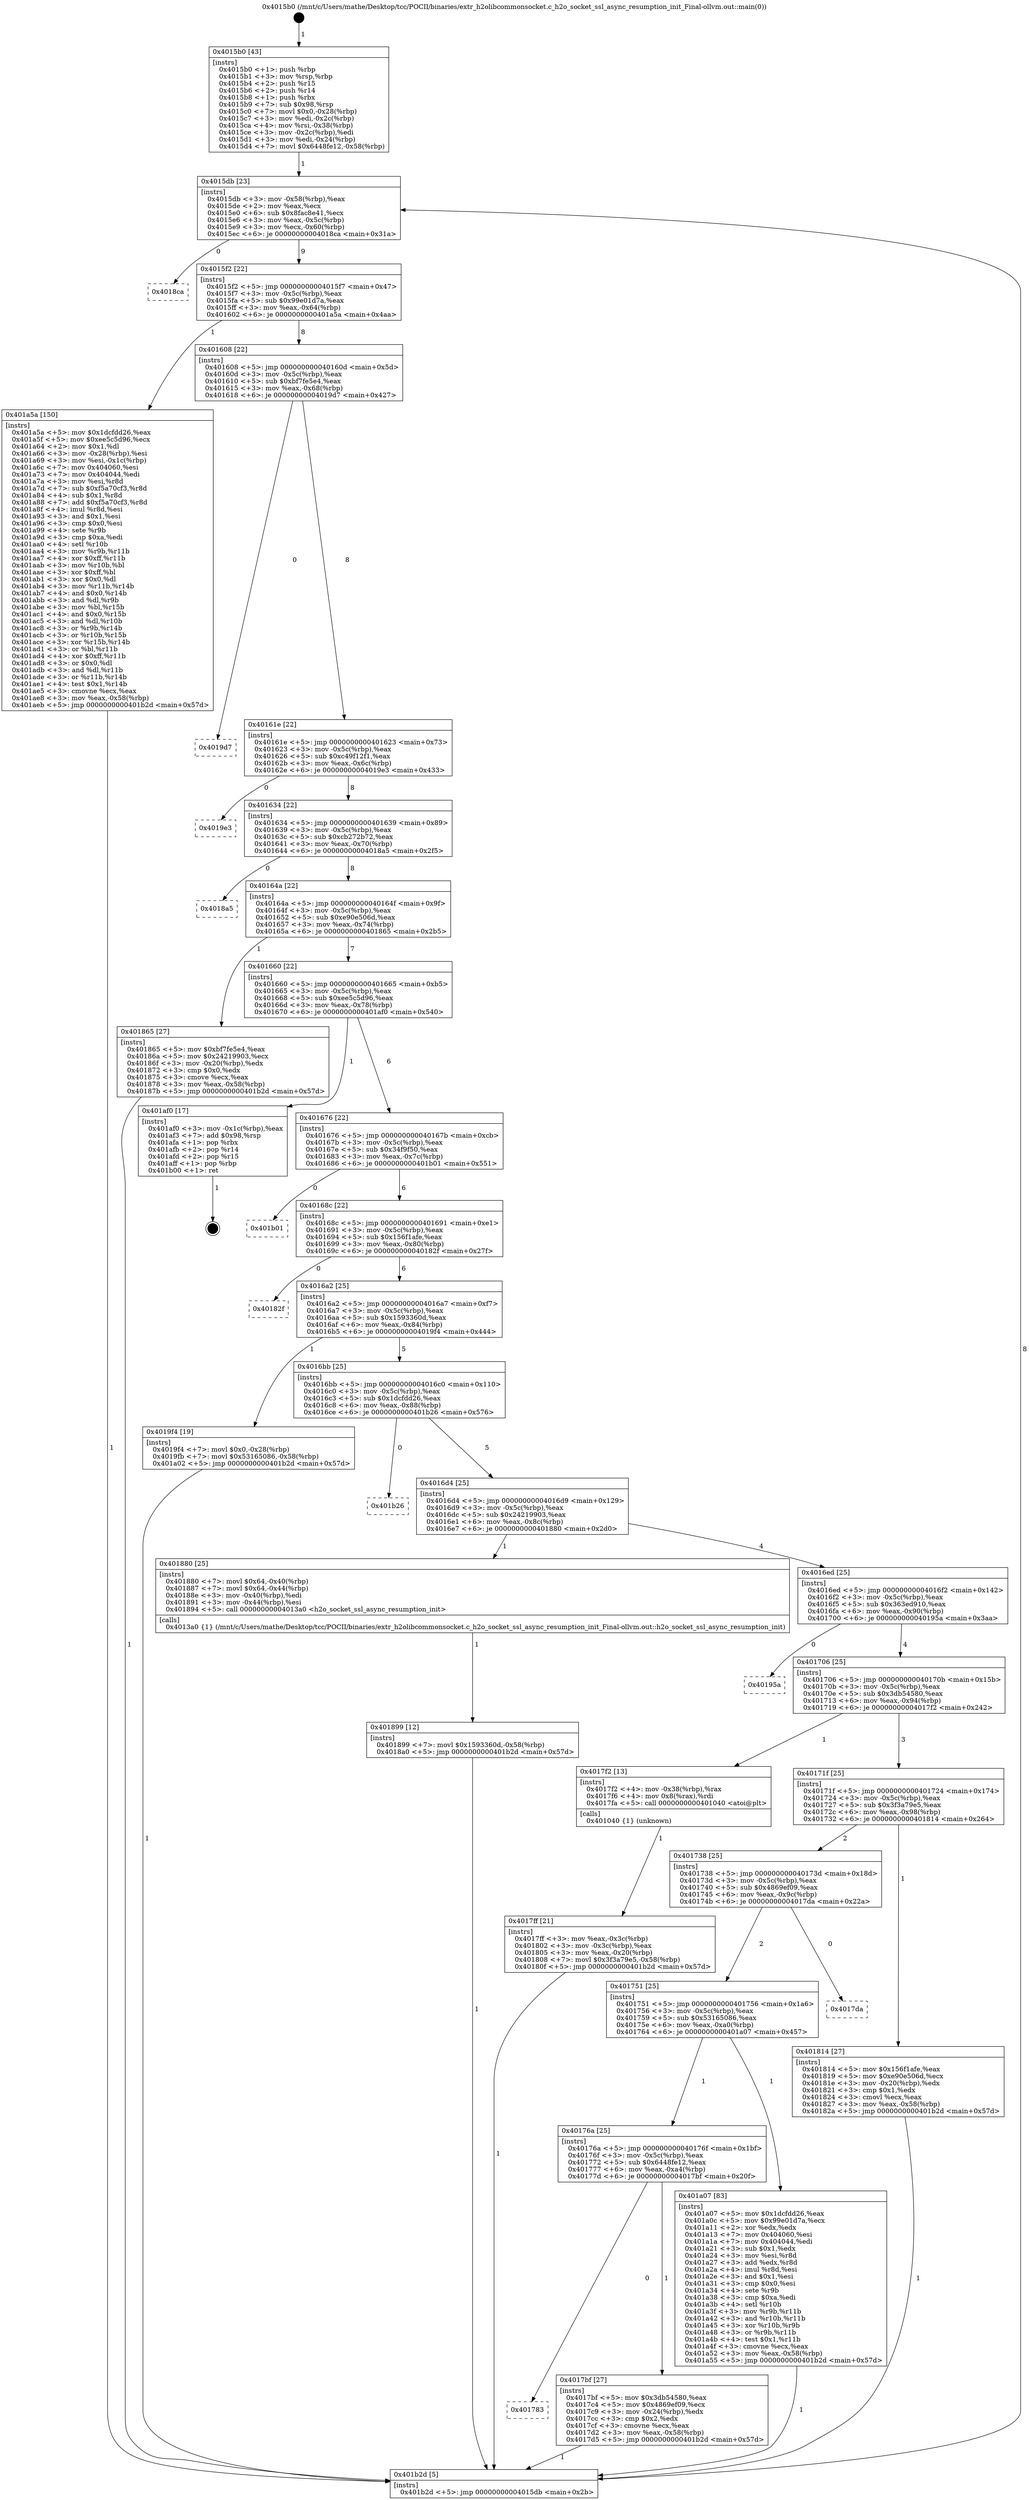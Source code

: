digraph "0x4015b0" {
  label = "0x4015b0 (/mnt/c/Users/mathe/Desktop/tcc/POCII/binaries/extr_h2olibcommonsocket.c_h2o_socket_ssl_async_resumption_init_Final-ollvm.out::main(0))"
  labelloc = "t"
  node[shape=record]

  Entry [label="",width=0.3,height=0.3,shape=circle,fillcolor=black,style=filled]
  "0x4015db" [label="{
     0x4015db [23]\l
     | [instrs]\l
     &nbsp;&nbsp;0x4015db \<+3\>: mov -0x58(%rbp),%eax\l
     &nbsp;&nbsp;0x4015de \<+2\>: mov %eax,%ecx\l
     &nbsp;&nbsp;0x4015e0 \<+6\>: sub $0x8fac8e41,%ecx\l
     &nbsp;&nbsp;0x4015e6 \<+3\>: mov %eax,-0x5c(%rbp)\l
     &nbsp;&nbsp;0x4015e9 \<+3\>: mov %ecx,-0x60(%rbp)\l
     &nbsp;&nbsp;0x4015ec \<+6\>: je 00000000004018ca \<main+0x31a\>\l
  }"]
  "0x4018ca" [label="{
     0x4018ca\l
  }", style=dashed]
  "0x4015f2" [label="{
     0x4015f2 [22]\l
     | [instrs]\l
     &nbsp;&nbsp;0x4015f2 \<+5\>: jmp 00000000004015f7 \<main+0x47\>\l
     &nbsp;&nbsp;0x4015f7 \<+3\>: mov -0x5c(%rbp),%eax\l
     &nbsp;&nbsp;0x4015fa \<+5\>: sub $0x99e01d7a,%eax\l
     &nbsp;&nbsp;0x4015ff \<+3\>: mov %eax,-0x64(%rbp)\l
     &nbsp;&nbsp;0x401602 \<+6\>: je 0000000000401a5a \<main+0x4aa\>\l
  }"]
  Exit [label="",width=0.3,height=0.3,shape=circle,fillcolor=black,style=filled,peripheries=2]
  "0x401a5a" [label="{
     0x401a5a [150]\l
     | [instrs]\l
     &nbsp;&nbsp;0x401a5a \<+5\>: mov $0x1dcfdd26,%eax\l
     &nbsp;&nbsp;0x401a5f \<+5\>: mov $0xee5c5d96,%ecx\l
     &nbsp;&nbsp;0x401a64 \<+2\>: mov $0x1,%dl\l
     &nbsp;&nbsp;0x401a66 \<+3\>: mov -0x28(%rbp),%esi\l
     &nbsp;&nbsp;0x401a69 \<+3\>: mov %esi,-0x1c(%rbp)\l
     &nbsp;&nbsp;0x401a6c \<+7\>: mov 0x404060,%esi\l
     &nbsp;&nbsp;0x401a73 \<+7\>: mov 0x404044,%edi\l
     &nbsp;&nbsp;0x401a7a \<+3\>: mov %esi,%r8d\l
     &nbsp;&nbsp;0x401a7d \<+7\>: sub $0xf5a70cf3,%r8d\l
     &nbsp;&nbsp;0x401a84 \<+4\>: sub $0x1,%r8d\l
     &nbsp;&nbsp;0x401a88 \<+7\>: add $0xf5a70cf3,%r8d\l
     &nbsp;&nbsp;0x401a8f \<+4\>: imul %r8d,%esi\l
     &nbsp;&nbsp;0x401a93 \<+3\>: and $0x1,%esi\l
     &nbsp;&nbsp;0x401a96 \<+3\>: cmp $0x0,%esi\l
     &nbsp;&nbsp;0x401a99 \<+4\>: sete %r9b\l
     &nbsp;&nbsp;0x401a9d \<+3\>: cmp $0xa,%edi\l
     &nbsp;&nbsp;0x401aa0 \<+4\>: setl %r10b\l
     &nbsp;&nbsp;0x401aa4 \<+3\>: mov %r9b,%r11b\l
     &nbsp;&nbsp;0x401aa7 \<+4\>: xor $0xff,%r11b\l
     &nbsp;&nbsp;0x401aab \<+3\>: mov %r10b,%bl\l
     &nbsp;&nbsp;0x401aae \<+3\>: xor $0xff,%bl\l
     &nbsp;&nbsp;0x401ab1 \<+3\>: xor $0x0,%dl\l
     &nbsp;&nbsp;0x401ab4 \<+3\>: mov %r11b,%r14b\l
     &nbsp;&nbsp;0x401ab7 \<+4\>: and $0x0,%r14b\l
     &nbsp;&nbsp;0x401abb \<+3\>: and %dl,%r9b\l
     &nbsp;&nbsp;0x401abe \<+3\>: mov %bl,%r15b\l
     &nbsp;&nbsp;0x401ac1 \<+4\>: and $0x0,%r15b\l
     &nbsp;&nbsp;0x401ac5 \<+3\>: and %dl,%r10b\l
     &nbsp;&nbsp;0x401ac8 \<+3\>: or %r9b,%r14b\l
     &nbsp;&nbsp;0x401acb \<+3\>: or %r10b,%r15b\l
     &nbsp;&nbsp;0x401ace \<+3\>: xor %r15b,%r14b\l
     &nbsp;&nbsp;0x401ad1 \<+3\>: or %bl,%r11b\l
     &nbsp;&nbsp;0x401ad4 \<+4\>: xor $0xff,%r11b\l
     &nbsp;&nbsp;0x401ad8 \<+3\>: or $0x0,%dl\l
     &nbsp;&nbsp;0x401adb \<+3\>: and %dl,%r11b\l
     &nbsp;&nbsp;0x401ade \<+3\>: or %r11b,%r14b\l
     &nbsp;&nbsp;0x401ae1 \<+4\>: test $0x1,%r14b\l
     &nbsp;&nbsp;0x401ae5 \<+3\>: cmovne %ecx,%eax\l
     &nbsp;&nbsp;0x401ae8 \<+3\>: mov %eax,-0x58(%rbp)\l
     &nbsp;&nbsp;0x401aeb \<+5\>: jmp 0000000000401b2d \<main+0x57d\>\l
  }"]
  "0x401608" [label="{
     0x401608 [22]\l
     | [instrs]\l
     &nbsp;&nbsp;0x401608 \<+5\>: jmp 000000000040160d \<main+0x5d\>\l
     &nbsp;&nbsp;0x40160d \<+3\>: mov -0x5c(%rbp),%eax\l
     &nbsp;&nbsp;0x401610 \<+5\>: sub $0xbf7fe5e4,%eax\l
     &nbsp;&nbsp;0x401615 \<+3\>: mov %eax,-0x68(%rbp)\l
     &nbsp;&nbsp;0x401618 \<+6\>: je 00000000004019d7 \<main+0x427\>\l
  }"]
  "0x401899" [label="{
     0x401899 [12]\l
     | [instrs]\l
     &nbsp;&nbsp;0x401899 \<+7\>: movl $0x1593360d,-0x58(%rbp)\l
     &nbsp;&nbsp;0x4018a0 \<+5\>: jmp 0000000000401b2d \<main+0x57d\>\l
  }"]
  "0x4019d7" [label="{
     0x4019d7\l
  }", style=dashed]
  "0x40161e" [label="{
     0x40161e [22]\l
     | [instrs]\l
     &nbsp;&nbsp;0x40161e \<+5\>: jmp 0000000000401623 \<main+0x73\>\l
     &nbsp;&nbsp;0x401623 \<+3\>: mov -0x5c(%rbp),%eax\l
     &nbsp;&nbsp;0x401626 \<+5\>: sub $0xc49f12f1,%eax\l
     &nbsp;&nbsp;0x40162b \<+3\>: mov %eax,-0x6c(%rbp)\l
     &nbsp;&nbsp;0x40162e \<+6\>: je 00000000004019e3 \<main+0x433\>\l
  }"]
  "0x4017ff" [label="{
     0x4017ff [21]\l
     | [instrs]\l
     &nbsp;&nbsp;0x4017ff \<+3\>: mov %eax,-0x3c(%rbp)\l
     &nbsp;&nbsp;0x401802 \<+3\>: mov -0x3c(%rbp),%eax\l
     &nbsp;&nbsp;0x401805 \<+3\>: mov %eax,-0x20(%rbp)\l
     &nbsp;&nbsp;0x401808 \<+7\>: movl $0x3f3a79e5,-0x58(%rbp)\l
     &nbsp;&nbsp;0x40180f \<+5\>: jmp 0000000000401b2d \<main+0x57d\>\l
  }"]
  "0x4019e3" [label="{
     0x4019e3\l
  }", style=dashed]
  "0x401634" [label="{
     0x401634 [22]\l
     | [instrs]\l
     &nbsp;&nbsp;0x401634 \<+5\>: jmp 0000000000401639 \<main+0x89\>\l
     &nbsp;&nbsp;0x401639 \<+3\>: mov -0x5c(%rbp),%eax\l
     &nbsp;&nbsp;0x40163c \<+5\>: sub $0xcb272b72,%eax\l
     &nbsp;&nbsp;0x401641 \<+3\>: mov %eax,-0x70(%rbp)\l
     &nbsp;&nbsp;0x401644 \<+6\>: je 00000000004018a5 \<main+0x2f5\>\l
  }"]
  "0x4015b0" [label="{
     0x4015b0 [43]\l
     | [instrs]\l
     &nbsp;&nbsp;0x4015b0 \<+1\>: push %rbp\l
     &nbsp;&nbsp;0x4015b1 \<+3\>: mov %rsp,%rbp\l
     &nbsp;&nbsp;0x4015b4 \<+2\>: push %r15\l
     &nbsp;&nbsp;0x4015b6 \<+2\>: push %r14\l
     &nbsp;&nbsp;0x4015b8 \<+1\>: push %rbx\l
     &nbsp;&nbsp;0x4015b9 \<+7\>: sub $0x98,%rsp\l
     &nbsp;&nbsp;0x4015c0 \<+7\>: movl $0x0,-0x28(%rbp)\l
     &nbsp;&nbsp;0x4015c7 \<+3\>: mov %edi,-0x2c(%rbp)\l
     &nbsp;&nbsp;0x4015ca \<+4\>: mov %rsi,-0x38(%rbp)\l
     &nbsp;&nbsp;0x4015ce \<+3\>: mov -0x2c(%rbp),%edi\l
     &nbsp;&nbsp;0x4015d1 \<+3\>: mov %edi,-0x24(%rbp)\l
     &nbsp;&nbsp;0x4015d4 \<+7\>: movl $0x6448fe12,-0x58(%rbp)\l
  }"]
  "0x4018a5" [label="{
     0x4018a5\l
  }", style=dashed]
  "0x40164a" [label="{
     0x40164a [22]\l
     | [instrs]\l
     &nbsp;&nbsp;0x40164a \<+5\>: jmp 000000000040164f \<main+0x9f\>\l
     &nbsp;&nbsp;0x40164f \<+3\>: mov -0x5c(%rbp),%eax\l
     &nbsp;&nbsp;0x401652 \<+5\>: sub $0xe90e506d,%eax\l
     &nbsp;&nbsp;0x401657 \<+3\>: mov %eax,-0x74(%rbp)\l
     &nbsp;&nbsp;0x40165a \<+6\>: je 0000000000401865 \<main+0x2b5\>\l
  }"]
  "0x401b2d" [label="{
     0x401b2d [5]\l
     | [instrs]\l
     &nbsp;&nbsp;0x401b2d \<+5\>: jmp 00000000004015db \<main+0x2b\>\l
  }"]
  "0x401865" [label="{
     0x401865 [27]\l
     | [instrs]\l
     &nbsp;&nbsp;0x401865 \<+5\>: mov $0xbf7fe5e4,%eax\l
     &nbsp;&nbsp;0x40186a \<+5\>: mov $0x24219903,%ecx\l
     &nbsp;&nbsp;0x40186f \<+3\>: mov -0x20(%rbp),%edx\l
     &nbsp;&nbsp;0x401872 \<+3\>: cmp $0x0,%edx\l
     &nbsp;&nbsp;0x401875 \<+3\>: cmove %ecx,%eax\l
     &nbsp;&nbsp;0x401878 \<+3\>: mov %eax,-0x58(%rbp)\l
     &nbsp;&nbsp;0x40187b \<+5\>: jmp 0000000000401b2d \<main+0x57d\>\l
  }"]
  "0x401660" [label="{
     0x401660 [22]\l
     | [instrs]\l
     &nbsp;&nbsp;0x401660 \<+5\>: jmp 0000000000401665 \<main+0xb5\>\l
     &nbsp;&nbsp;0x401665 \<+3\>: mov -0x5c(%rbp),%eax\l
     &nbsp;&nbsp;0x401668 \<+5\>: sub $0xee5c5d96,%eax\l
     &nbsp;&nbsp;0x40166d \<+3\>: mov %eax,-0x78(%rbp)\l
     &nbsp;&nbsp;0x401670 \<+6\>: je 0000000000401af0 \<main+0x540\>\l
  }"]
  "0x401783" [label="{
     0x401783\l
  }", style=dashed]
  "0x401af0" [label="{
     0x401af0 [17]\l
     | [instrs]\l
     &nbsp;&nbsp;0x401af0 \<+3\>: mov -0x1c(%rbp),%eax\l
     &nbsp;&nbsp;0x401af3 \<+7\>: add $0x98,%rsp\l
     &nbsp;&nbsp;0x401afa \<+1\>: pop %rbx\l
     &nbsp;&nbsp;0x401afb \<+2\>: pop %r14\l
     &nbsp;&nbsp;0x401afd \<+2\>: pop %r15\l
     &nbsp;&nbsp;0x401aff \<+1\>: pop %rbp\l
     &nbsp;&nbsp;0x401b00 \<+1\>: ret\l
  }"]
  "0x401676" [label="{
     0x401676 [22]\l
     | [instrs]\l
     &nbsp;&nbsp;0x401676 \<+5\>: jmp 000000000040167b \<main+0xcb\>\l
     &nbsp;&nbsp;0x40167b \<+3\>: mov -0x5c(%rbp),%eax\l
     &nbsp;&nbsp;0x40167e \<+5\>: sub $0x34f9f50,%eax\l
     &nbsp;&nbsp;0x401683 \<+3\>: mov %eax,-0x7c(%rbp)\l
     &nbsp;&nbsp;0x401686 \<+6\>: je 0000000000401b01 \<main+0x551\>\l
  }"]
  "0x4017bf" [label="{
     0x4017bf [27]\l
     | [instrs]\l
     &nbsp;&nbsp;0x4017bf \<+5\>: mov $0x3db54580,%eax\l
     &nbsp;&nbsp;0x4017c4 \<+5\>: mov $0x4869ef09,%ecx\l
     &nbsp;&nbsp;0x4017c9 \<+3\>: mov -0x24(%rbp),%edx\l
     &nbsp;&nbsp;0x4017cc \<+3\>: cmp $0x2,%edx\l
     &nbsp;&nbsp;0x4017cf \<+3\>: cmovne %ecx,%eax\l
     &nbsp;&nbsp;0x4017d2 \<+3\>: mov %eax,-0x58(%rbp)\l
     &nbsp;&nbsp;0x4017d5 \<+5\>: jmp 0000000000401b2d \<main+0x57d\>\l
  }"]
  "0x401b01" [label="{
     0x401b01\l
  }", style=dashed]
  "0x40168c" [label="{
     0x40168c [22]\l
     | [instrs]\l
     &nbsp;&nbsp;0x40168c \<+5\>: jmp 0000000000401691 \<main+0xe1\>\l
     &nbsp;&nbsp;0x401691 \<+3\>: mov -0x5c(%rbp),%eax\l
     &nbsp;&nbsp;0x401694 \<+5\>: sub $0x156f1afe,%eax\l
     &nbsp;&nbsp;0x401699 \<+3\>: mov %eax,-0x80(%rbp)\l
     &nbsp;&nbsp;0x40169c \<+6\>: je 000000000040182f \<main+0x27f\>\l
  }"]
  "0x40176a" [label="{
     0x40176a [25]\l
     | [instrs]\l
     &nbsp;&nbsp;0x40176a \<+5\>: jmp 000000000040176f \<main+0x1bf\>\l
     &nbsp;&nbsp;0x40176f \<+3\>: mov -0x5c(%rbp),%eax\l
     &nbsp;&nbsp;0x401772 \<+5\>: sub $0x6448fe12,%eax\l
     &nbsp;&nbsp;0x401777 \<+6\>: mov %eax,-0xa4(%rbp)\l
     &nbsp;&nbsp;0x40177d \<+6\>: je 00000000004017bf \<main+0x20f\>\l
  }"]
  "0x40182f" [label="{
     0x40182f\l
  }", style=dashed]
  "0x4016a2" [label="{
     0x4016a2 [25]\l
     | [instrs]\l
     &nbsp;&nbsp;0x4016a2 \<+5\>: jmp 00000000004016a7 \<main+0xf7\>\l
     &nbsp;&nbsp;0x4016a7 \<+3\>: mov -0x5c(%rbp),%eax\l
     &nbsp;&nbsp;0x4016aa \<+5\>: sub $0x1593360d,%eax\l
     &nbsp;&nbsp;0x4016af \<+6\>: mov %eax,-0x84(%rbp)\l
     &nbsp;&nbsp;0x4016b5 \<+6\>: je 00000000004019f4 \<main+0x444\>\l
  }"]
  "0x401a07" [label="{
     0x401a07 [83]\l
     | [instrs]\l
     &nbsp;&nbsp;0x401a07 \<+5\>: mov $0x1dcfdd26,%eax\l
     &nbsp;&nbsp;0x401a0c \<+5\>: mov $0x99e01d7a,%ecx\l
     &nbsp;&nbsp;0x401a11 \<+2\>: xor %edx,%edx\l
     &nbsp;&nbsp;0x401a13 \<+7\>: mov 0x404060,%esi\l
     &nbsp;&nbsp;0x401a1a \<+7\>: mov 0x404044,%edi\l
     &nbsp;&nbsp;0x401a21 \<+3\>: sub $0x1,%edx\l
     &nbsp;&nbsp;0x401a24 \<+3\>: mov %esi,%r8d\l
     &nbsp;&nbsp;0x401a27 \<+3\>: add %edx,%r8d\l
     &nbsp;&nbsp;0x401a2a \<+4\>: imul %r8d,%esi\l
     &nbsp;&nbsp;0x401a2e \<+3\>: and $0x1,%esi\l
     &nbsp;&nbsp;0x401a31 \<+3\>: cmp $0x0,%esi\l
     &nbsp;&nbsp;0x401a34 \<+4\>: sete %r9b\l
     &nbsp;&nbsp;0x401a38 \<+3\>: cmp $0xa,%edi\l
     &nbsp;&nbsp;0x401a3b \<+4\>: setl %r10b\l
     &nbsp;&nbsp;0x401a3f \<+3\>: mov %r9b,%r11b\l
     &nbsp;&nbsp;0x401a42 \<+3\>: and %r10b,%r11b\l
     &nbsp;&nbsp;0x401a45 \<+3\>: xor %r10b,%r9b\l
     &nbsp;&nbsp;0x401a48 \<+3\>: or %r9b,%r11b\l
     &nbsp;&nbsp;0x401a4b \<+4\>: test $0x1,%r11b\l
     &nbsp;&nbsp;0x401a4f \<+3\>: cmovne %ecx,%eax\l
     &nbsp;&nbsp;0x401a52 \<+3\>: mov %eax,-0x58(%rbp)\l
     &nbsp;&nbsp;0x401a55 \<+5\>: jmp 0000000000401b2d \<main+0x57d\>\l
  }"]
  "0x4019f4" [label="{
     0x4019f4 [19]\l
     | [instrs]\l
     &nbsp;&nbsp;0x4019f4 \<+7\>: movl $0x0,-0x28(%rbp)\l
     &nbsp;&nbsp;0x4019fb \<+7\>: movl $0x53165086,-0x58(%rbp)\l
     &nbsp;&nbsp;0x401a02 \<+5\>: jmp 0000000000401b2d \<main+0x57d\>\l
  }"]
  "0x4016bb" [label="{
     0x4016bb [25]\l
     | [instrs]\l
     &nbsp;&nbsp;0x4016bb \<+5\>: jmp 00000000004016c0 \<main+0x110\>\l
     &nbsp;&nbsp;0x4016c0 \<+3\>: mov -0x5c(%rbp),%eax\l
     &nbsp;&nbsp;0x4016c3 \<+5\>: sub $0x1dcfdd26,%eax\l
     &nbsp;&nbsp;0x4016c8 \<+6\>: mov %eax,-0x88(%rbp)\l
     &nbsp;&nbsp;0x4016ce \<+6\>: je 0000000000401b26 \<main+0x576\>\l
  }"]
  "0x401751" [label="{
     0x401751 [25]\l
     | [instrs]\l
     &nbsp;&nbsp;0x401751 \<+5\>: jmp 0000000000401756 \<main+0x1a6\>\l
     &nbsp;&nbsp;0x401756 \<+3\>: mov -0x5c(%rbp),%eax\l
     &nbsp;&nbsp;0x401759 \<+5\>: sub $0x53165086,%eax\l
     &nbsp;&nbsp;0x40175e \<+6\>: mov %eax,-0xa0(%rbp)\l
     &nbsp;&nbsp;0x401764 \<+6\>: je 0000000000401a07 \<main+0x457\>\l
  }"]
  "0x401b26" [label="{
     0x401b26\l
  }", style=dashed]
  "0x4016d4" [label="{
     0x4016d4 [25]\l
     | [instrs]\l
     &nbsp;&nbsp;0x4016d4 \<+5\>: jmp 00000000004016d9 \<main+0x129\>\l
     &nbsp;&nbsp;0x4016d9 \<+3\>: mov -0x5c(%rbp),%eax\l
     &nbsp;&nbsp;0x4016dc \<+5\>: sub $0x24219903,%eax\l
     &nbsp;&nbsp;0x4016e1 \<+6\>: mov %eax,-0x8c(%rbp)\l
     &nbsp;&nbsp;0x4016e7 \<+6\>: je 0000000000401880 \<main+0x2d0\>\l
  }"]
  "0x4017da" [label="{
     0x4017da\l
  }", style=dashed]
  "0x401880" [label="{
     0x401880 [25]\l
     | [instrs]\l
     &nbsp;&nbsp;0x401880 \<+7\>: movl $0x64,-0x40(%rbp)\l
     &nbsp;&nbsp;0x401887 \<+7\>: movl $0x64,-0x44(%rbp)\l
     &nbsp;&nbsp;0x40188e \<+3\>: mov -0x40(%rbp),%edi\l
     &nbsp;&nbsp;0x401891 \<+3\>: mov -0x44(%rbp),%esi\l
     &nbsp;&nbsp;0x401894 \<+5\>: call 00000000004013a0 \<h2o_socket_ssl_async_resumption_init\>\l
     | [calls]\l
     &nbsp;&nbsp;0x4013a0 \{1\} (/mnt/c/Users/mathe/Desktop/tcc/POCII/binaries/extr_h2olibcommonsocket.c_h2o_socket_ssl_async_resumption_init_Final-ollvm.out::h2o_socket_ssl_async_resumption_init)\l
  }"]
  "0x4016ed" [label="{
     0x4016ed [25]\l
     | [instrs]\l
     &nbsp;&nbsp;0x4016ed \<+5\>: jmp 00000000004016f2 \<main+0x142\>\l
     &nbsp;&nbsp;0x4016f2 \<+3\>: mov -0x5c(%rbp),%eax\l
     &nbsp;&nbsp;0x4016f5 \<+5\>: sub $0x363ed910,%eax\l
     &nbsp;&nbsp;0x4016fa \<+6\>: mov %eax,-0x90(%rbp)\l
     &nbsp;&nbsp;0x401700 \<+6\>: je 000000000040195a \<main+0x3aa\>\l
  }"]
  "0x401738" [label="{
     0x401738 [25]\l
     | [instrs]\l
     &nbsp;&nbsp;0x401738 \<+5\>: jmp 000000000040173d \<main+0x18d\>\l
     &nbsp;&nbsp;0x40173d \<+3\>: mov -0x5c(%rbp),%eax\l
     &nbsp;&nbsp;0x401740 \<+5\>: sub $0x4869ef09,%eax\l
     &nbsp;&nbsp;0x401745 \<+6\>: mov %eax,-0x9c(%rbp)\l
     &nbsp;&nbsp;0x40174b \<+6\>: je 00000000004017da \<main+0x22a\>\l
  }"]
  "0x40195a" [label="{
     0x40195a\l
  }", style=dashed]
  "0x401706" [label="{
     0x401706 [25]\l
     | [instrs]\l
     &nbsp;&nbsp;0x401706 \<+5\>: jmp 000000000040170b \<main+0x15b\>\l
     &nbsp;&nbsp;0x40170b \<+3\>: mov -0x5c(%rbp),%eax\l
     &nbsp;&nbsp;0x40170e \<+5\>: sub $0x3db54580,%eax\l
     &nbsp;&nbsp;0x401713 \<+6\>: mov %eax,-0x94(%rbp)\l
     &nbsp;&nbsp;0x401719 \<+6\>: je 00000000004017f2 \<main+0x242\>\l
  }"]
  "0x401814" [label="{
     0x401814 [27]\l
     | [instrs]\l
     &nbsp;&nbsp;0x401814 \<+5\>: mov $0x156f1afe,%eax\l
     &nbsp;&nbsp;0x401819 \<+5\>: mov $0xe90e506d,%ecx\l
     &nbsp;&nbsp;0x40181e \<+3\>: mov -0x20(%rbp),%edx\l
     &nbsp;&nbsp;0x401821 \<+3\>: cmp $0x1,%edx\l
     &nbsp;&nbsp;0x401824 \<+3\>: cmovl %ecx,%eax\l
     &nbsp;&nbsp;0x401827 \<+3\>: mov %eax,-0x58(%rbp)\l
     &nbsp;&nbsp;0x40182a \<+5\>: jmp 0000000000401b2d \<main+0x57d\>\l
  }"]
  "0x4017f2" [label="{
     0x4017f2 [13]\l
     | [instrs]\l
     &nbsp;&nbsp;0x4017f2 \<+4\>: mov -0x38(%rbp),%rax\l
     &nbsp;&nbsp;0x4017f6 \<+4\>: mov 0x8(%rax),%rdi\l
     &nbsp;&nbsp;0x4017fa \<+5\>: call 0000000000401040 \<atoi@plt\>\l
     | [calls]\l
     &nbsp;&nbsp;0x401040 \{1\} (unknown)\l
  }"]
  "0x40171f" [label="{
     0x40171f [25]\l
     | [instrs]\l
     &nbsp;&nbsp;0x40171f \<+5\>: jmp 0000000000401724 \<main+0x174\>\l
     &nbsp;&nbsp;0x401724 \<+3\>: mov -0x5c(%rbp),%eax\l
     &nbsp;&nbsp;0x401727 \<+5\>: sub $0x3f3a79e5,%eax\l
     &nbsp;&nbsp;0x40172c \<+6\>: mov %eax,-0x98(%rbp)\l
     &nbsp;&nbsp;0x401732 \<+6\>: je 0000000000401814 \<main+0x264\>\l
  }"]
  Entry -> "0x4015b0" [label=" 1"]
  "0x4015db" -> "0x4018ca" [label=" 0"]
  "0x4015db" -> "0x4015f2" [label=" 9"]
  "0x401af0" -> Exit [label=" 1"]
  "0x4015f2" -> "0x401a5a" [label=" 1"]
  "0x4015f2" -> "0x401608" [label=" 8"]
  "0x401a5a" -> "0x401b2d" [label=" 1"]
  "0x401608" -> "0x4019d7" [label=" 0"]
  "0x401608" -> "0x40161e" [label=" 8"]
  "0x401a07" -> "0x401b2d" [label=" 1"]
  "0x40161e" -> "0x4019e3" [label=" 0"]
  "0x40161e" -> "0x401634" [label=" 8"]
  "0x4019f4" -> "0x401b2d" [label=" 1"]
  "0x401634" -> "0x4018a5" [label=" 0"]
  "0x401634" -> "0x40164a" [label=" 8"]
  "0x401899" -> "0x401b2d" [label=" 1"]
  "0x40164a" -> "0x401865" [label=" 1"]
  "0x40164a" -> "0x401660" [label=" 7"]
  "0x401880" -> "0x401899" [label=" 1"]
  "0x401660" -> "0x401af0" [label=" 1"]
  "0x401660" -> "0x401676" [label=" 6"]
  "0x401865" -> "0x401b2d" [label=" 1"]
  "0x401676" -> "0x401b01" [label=" 0"]
  "0x401676" -> "0x40168c" [label=" 6"]
  "0x401814" -> "0x401b2d" [label=" 1"]
  "0x40168c" -> "0x40182f" [label=" 0"]
  "0x40168c" -> "0x4016a2" [label=" 6"]
  "0x4017f2" -> "0x4017ff" [label=" 1"]
  "0x4016a2" -> "0x4019f4" [label=" 1"]
  "0x4016a2" -> "0x4016bb" [label=" 5"]
  "0x401b2d" -> "0x4015db" [label=" 8"]
  "0x4016bb" -> "0x401b26" [label=" 0"]
  "0x4016bb" -> "0x4016d4" [label=" 5"]
  "0x4017bf" -> "0x401b2d" [label=" 1"]
  "0x4016d4" -> "0x401880" [label=" 1"]
  "0x4016d4" -> "0x4016ed" [label=" 4"]
  "0x40176a" -> "0x401783" [label=" 0"]
  "0x4016ed" -> "0x40195a" [label=" 0"]
  "0x4016ed" -> "0x401706" [label=" 4"]
  "0x4017ff" -> "0x401b2d" [label=" 1"]
  "0x401706" -> "0x4017f2" [label=" 1"]
  "0x401706" -> "0x40171f" [label=" 3"]
  "0x401751" -> "0x40176a" [label=" 1"]
  "0x40171f" -> "0x401814" [label=" 1"]
  "0x40171f" -> "0x401738" [label=" 2"]
  "0x40176a" -> "0x4017bf" [label=" 1"]
  "0x401738" -> "0x4017da" [label=" 0"]
  "0x401738" -> "0x401751" [label=" 2"]
  "0x4015b0" -> "0x4015db" [label=" 1"]
  "0x401751" -> "0x401a07" [label=" 1"]
}
